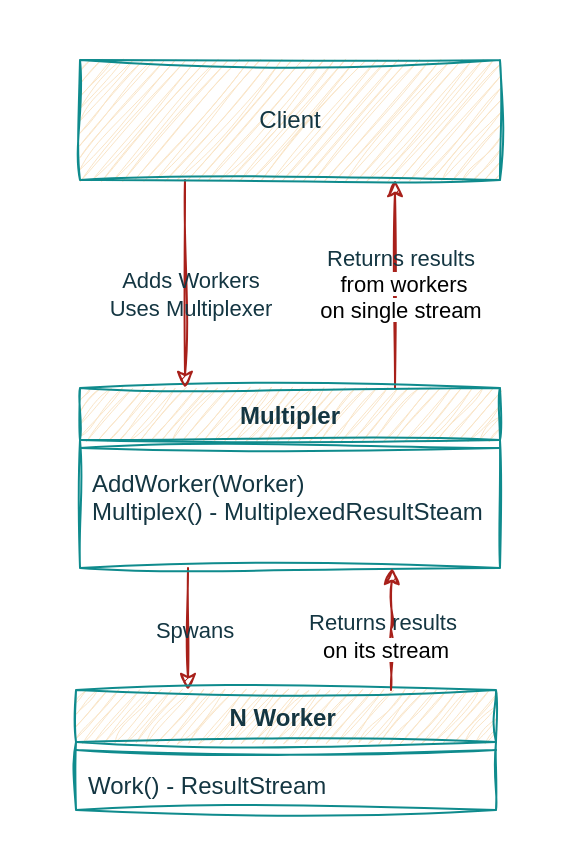 <mxfile version="26.1.1">
  <diagram name="Page-1" id="j4jokaY2JAhkPuwnaY-N">
    <mxGraphModel dx="1434" dy="907" grid="1" gridSize="10" guides="1" tooltips="1" connect="1" arrows="1" fold="1" page="1" pageScale="1" pageWidth="850" pageHeight="1100" math="0" shadow="0">
      <root>
        <mxCell id="0" />
        <mxCell id="1" parent="0" />
        <mxCell id="d0C0ZKM33GUoCB9rtivs-17" style="edgeStyle=orthogonalEdgeStyle;rounded=0;orthogonalLoop=1;jettySize=auto;html=1;entryX=0.5;entryY=0;entryDx=0;entryDy=0;labelBackgroundColor=none;strokeColor=#A8201A;fontColor=default;sketch=1;curveFitting=1;jiggle=2;" edge="1" parent="1">
          <mxGeometry relative="1" as="geometry">
            <mxPoint x="214" y="324" as="sourcePoint" />
            <mxPoint x="214" y="385" as="targetPoint" />
          </mxGeometry>
        </mxCell>
        <mxCell id="d0C0ZKM33GUoCB9rtivs-25" value="Spwans" style="edgeLabel;html=1;align=center;verticalAlign=middle;resizable=0;points=[];labelBackgroundColor=none;fontColor=#143642;sketch=1;curveFitting=1;jiggle=2;" vertex="1" connectable="0" parent="d0C0ZKM33GUoCB9rtivs-17">
          <mxGeometry x="0.016" y="3" relative="1" as="geometry">
            <mxPoint as="offset" />
          </mxGeometry>
        </mxCell>
        <mxCell id="d0C0ZKM33GUoCB9rtivs-34" style="edgeStyle=orthogonalEdgeStyle;rounded=0;orthogonalLoop=1;jettySize=auto;html=1;exitX=0.75;exitY=0;exitDx=0;exitDy=0;entryX=0.75;entryY=1;entryDx=0;entryDy=0;labelBackgroundColor=none;strokeColor=#A8201A;fontColor=default;sketch=1;curveFitting=1;jiggle=2;" edge="1" parent="1" source="d0C0ZKM33GUoCB9rtivs-3" target="d0C0ZKM33GUoCB9rtivs-27">
          <mxGeometry relative="1" as="geometry" />
        </mxCell>
        <mxCell id="d0C0ZKM33GUoCB9rtivs-37" value="Returns results&lt;div&gt;&amp;nbsp;&lt;span style=&quot;background-color: light-dark(#ffffff, var(--ge-dark-color, #121212)); color: light-dark(rgb(0, 0, 0), rgb(255, 255, 255));&quot;&gt;from workers&lt;/span&gt;&lt;/div&gt;&lt;div&gt;&lt;span style=&quot;background-color: light-dark(#ffffff, var(--ge-dark-color, #121212)); color: light-dark(rgb(0, 0, 0), rgb(255, 255, 255));&quot;&gt;on single stream&lt;/span&gt;&lt;/div&gt;" style="edgeLabel;html=1;align=center;verticalAlign=middle;resizable=0;points=[];labelBackgroundColor=none;fontColor=#143642;sketch=1;curveFitting=1;jiggle=2;" vertex="1" connectable="0" parent="d0C0ZKM33GUoCB9rtivs-34">
          <mxGeometry y="-1" relative="1" as="geometry">
            <mxPoint x="1" as="offset" />
          </mxGeometry>
        </mxCell>
        <mxCell id="d0C0ZKM33GUoCB9rtivs-3" value="Multipler" style="swimlane;fontStyle=1;align=center;verticalAlign=top;childLayout=stackLayout;horizontal=1;startSize=26;horizontalStack=0;resizeParent=1;resizeParentMax=0;resizeLast=0;collapsible=1;marginBottom=0;whiteSpace=wrap;html=1;labelBackgroundColor=none;fillColor=#FAE5C7;strokeColor=#0F8B8D;fontColor=#143642;sketch=1;curveFitting=1;jiggle=2;" vertex="1" parent="1">
          <mxGeometry x="160" y="234" width="210" height="90" as="geometry">
            <mxRectangle x="120" y="150" width="90" height="30" as="alternateBounds" />
          </mxGeometry>
        </mxCell>
        <mxCell id="d0C0ZKM33GUoCB9rtivs-5" value="" style="line;strokeWidth=1;fillColor=none;align=left;verticalAlign=middle;spacingTop=-1;spacingLeft=3;spacingRight=3;rotatable=0;labelPosition=right;points=[];portConstraint=eastwest;strokeColor=#0F8B8D;labelBackgroundColor=none;fontColor=#143642;sketch=1;curveFitting=1;jiggle=2;" vertex="1" parent="d0C0ZKM33GUoCB9rtivs-3">
          <mxGeometry y="26" width="210" height="8" as="geometry" />
        </mxCell>
        <mxCell id="d0C0ZKM33GUoCB9rtivs-6" value="AddWorker(Worker)&lt;div&gt;Multiplex() - MultiplexedResultSteam&lt;/div&gt;" style="text;strokeColor=none;fillColor=none;align=left;verticalAlign=top;spacingLeft=4;spacingRight=4;overflow=hidden;rotatable=0;points=[[0,0.5],[1,0.5]];portConstraint=eastwest;whiteSpace=wrap;html=1;labelBackgroundColor=none;fontColor=#143642;sketch=1;curveFitting=1;jiggle=2;" vertex="1" parent="d0C0ZKM33GUoCB9rtivs-3">
          <mxGeometry y="34" width="210" height="56" as="geometry" />
        </mxCell>
        <mxCell id="d0C0ZKM33GUoCB9rtivs-8" value="N Worker&amp;nbsp;" style="swimlane;fontStyle=1;align=center;verticalAlign=top;childLayout=stackLayout;horizontal=1;startSize=26;horizontalStack=0;resizeParent=1;resizeParentMax=0;resizeLast=0;collapsible=1;marginBottom=0;whiteSpace=wrap;html=1;labelBackgroundColor=none;fillColor=#FAE5C7;strokeColor=#0F8B8D;fontColor=#143642;sketch=1;curveFitting=1;jiggle=2;" vertex="1" parent="1">
          <mxGeometry x="158" y="385" width="210" height="60" as="geometry" />
        </mxCell>
        <mxCell id="d0C0ZKM33GUoCB9rtivs-10" value="" style="line;strokeWidth=1;fillColor=none;align=left;verticalAlign=middle;spacingTop=-1;spacingLeft=3;spacingRight=3;rotatable=0;labelPosition=right;points=[];portConstraint=eastwest;strokeColor=#0F8B8D;labelBackgroundColor=none;fontColor=#143642;sketch=1;curveFitting=1;jiggle=2;" vertex="1" parent="d0C0ZKM33GUoCB9rtivs-8">
          <mxGeometry y="26" width="210" height="8" as="geometry" />
        </mxCell>
        <mxCell id="d0C0ZKM33GUoCB9rtivs-11" value="Work() - ResultStream" style="text;strokeColor=none;fillColor=none;align=left;verticalAlign=top;spacingLeft=4;spacingRight=4;overflow=hidden;rotatable=0;points=[[0,0.5],[1,0.5]];portConstraint=eastwest;whiteSpace=wrap;html=1;labelBackgroundColor=none;fontColor=#143642;sketch=1;curveFitting=1;jiggle=2;" vertex="1" parent="d0C0ZKM33GUoCB9rtivs-8">
          <mxGeometry y="34" width="210" height="26" as="geometry" />
        </mxCell>
        <mxCell id="d0C0ZKM33GUoCB9rtivs-35" style="edgeStyle=orthogonalEdgeStyle;rounded=0;orthogonalLoop=1;jettySize=auto;html=1;exitX=0.25;exitY=1;exitDx=0;exitDy=0;entryX=0.25;entryY=0;entryDx=0;entryDy=0;labelBackgroundColor=none;strokeColor=#A8201A;fontColor=default;sketch=1;curveFitting=1;jiggle=2;" edge="1" parent="1" source="d0C0ZKM33GUoCB9rtivs-27" target="d0C0ZKM33GUoCB9rtivs-3">
          <mxGeometry relative="1" as="geometry" />
        </mxCell>
        <mxCell id="d0C0ZKM33GUoCB9rtivs-36" value="Adds Workers&lt;div&gt;Uses Multiplexer&lt;/div&gt;" style="edgeLabel;html=1;align=center;verticalAlign=middle;resizable=0;points=[];labelBackgroundColor=none;fontColor=#143642;sketch=1;curveFitting=1;jiggle=2;" vertex="1" connectable="0" parent="d0C0ZKM33GUoCB9rtivs-35">
          <mxGeometry x="0.087" y="2" relative="1" as="geometry">
            <mxPoint as="offset" />
          </mxGeometry>
        </mxCell>
        <mxCell id="d0C0ZKM33GUoCB9rtivs-27" value="Client" style="rounded=0;whiteSpace=wrap;html=1;labelBackgroundColor=none;fillColor=#FAE5C7;strokeColor=#0F8B8D;fontColor=#143642;sketch=1;curveFitting=1;jiggle=2;" vertex="1" parent="1">
          <mxGeometry x="160" y="70" width="210" height="60" as="geometry" />
        </mxCell>
        <mxCell id="d0C0ZKM33GUoCB9rtivs-38" value="" style="text;strokeColor=none;fillColor=none;align=left;verticalAlign=middle;spacingTop=-1;spacingLeft=4;spacingRight=4;rotatable=0;labelPosition=right;points=[];portConstraint=eastwest;fontFamily=Architects Daughter;fontSource=https%3A%2F%2Ffonts.googleapis.com%2Fcss%3Ffamily%3DArchitects%2BDaughter;fontColor=#143642;sketch=1;curveFitting=1;jiggle=2;labelBackgroundColor=none;" vertex="1" parent="1">
          <mxGeometry x="120" y="278" width="20" height="14" as="geometry" />
        </mxCell>
        <mxCell id="d0C0ZKM33GUoCB9rtivs-39" value="" style="text;strokeColor=none;fillColor=none;align=left;verticalAlign=middle;spacingTop=-1;spacingLeft=4;spacingRight=4;rotatable=0;labelPosition=right;points=[];portConstraint=eastwest;fontFamily=Architects Daughter;fontSource=https%3A%2F%2Ffonts.googleapis.com%2Fcss%3Ffamily%3DArchitects%2BDaughter;fontColor=#143642;sketch=1;curveFitting=1;jiggle=2;labelBackgroundColor=none;" vertex="1" parent="1">
          <mxGeometry x="390" y="278" width="20" height="14" as="geometry" />
        </mxCell>
        <mxCell id="d0C0ZKM33GUoCB9rtivs-40" value="" style="text;strokeColor=none;fillColor=none;align=left;verticalAlign=middle;spacingTop=-1;spacingLeft=4;spacingRight=4;rotatable=0;labelPosition=right;points=[];portConstraint=eastwest;fontFamily=Architects Daughter;fontSource=https%3A%2F%2Ffonts.googleapis.com%2Fcss%3Ffamily%3DArchitects%2BDaughter;fontColor=#143642;sketch=1;curveFitting=1;jiggle=2;labelBackgroundColor=none;" vertex="1" parent="1">
          <mxGeometry x="250" y="459" width="20" height="14" as="geometry" />
        </mxCell>
        <mxCell id="d0C0ZKM33GUoCB9rtivs-41" value="" style="text;strokeColor=none;fillColor=none;align=left;verticalAlign=middle;spacingTop=-1;spacingLeft=4;spacingRight=4;rotatable=0;labelPosition=right;points=[];portConstraint=eastwest;fontFamily=Architects Daughter;fontSource=https%3A%2F%2Ffonts.googleapis.com%2Fcss%3Ffamily%3DArchitects%2BDaughter;fontColor=#143642;sketch=1;curveFitting=1;jiggle=2;labelBackgroundColor=none;" vertex="1" parent="1">
          <mxGeometry x="255" y="40" width="20" height="14" as="geometry" />
        </mxCell>
        <mxCell id="d0C0ZKM33GUoCB9rtivs-45" style="edgeStyle=orthogonalEdgeStyle;rounded=0;orthogonalLoop=1;jettySize=auto;html=1;exitX=0.75;exitY=0;exitDx=0;exitDy=0;entryX=0.743;entryY=1;entryDx=0;entryDy=0;entryPerimeter=0;fillColor=#FAE5C7;strokeColor=#A8201A;sketch=1;curveFitting=1;jiggle=2;labelBackgroundColor=none;fontColor=default;" edge="1" parent="1" source="d0C0ZKM33GUoCB9rtivs-8" target="d0C0ZKM33GUoCB9rtivs-6">
          <mxGeometry relative="1" as="geometry" />
        </mxCell>
        <mxCell id="d0C0ZKM33GUoCB9rtivs-46" value="Returns results&lt;div&gt;&amp;nbsp;&lt;font color=&quot;#000000&quot;&gt;&lt;span style=&quot;background-color: rgb(255, 255, 255);&quot;&gt;on its stream&lt;/span&gt;&lt;/font&gt;&lt;/div&gt;" style="edgeLabel;html=1;align=center;verticalAlign=middle;resizable=0;points=[];labelBackgroundColor=none;fontColor=#143642;sketch=1;curveFitting=1;jiggle=2;" vertex="1" connectable="0" parent="1">
          <mxGeometry x="311" y="358" as="geometry" />
        </mxCell>
      </root>
    </mxGraphModel>
  </diagram>
</mxfile>
